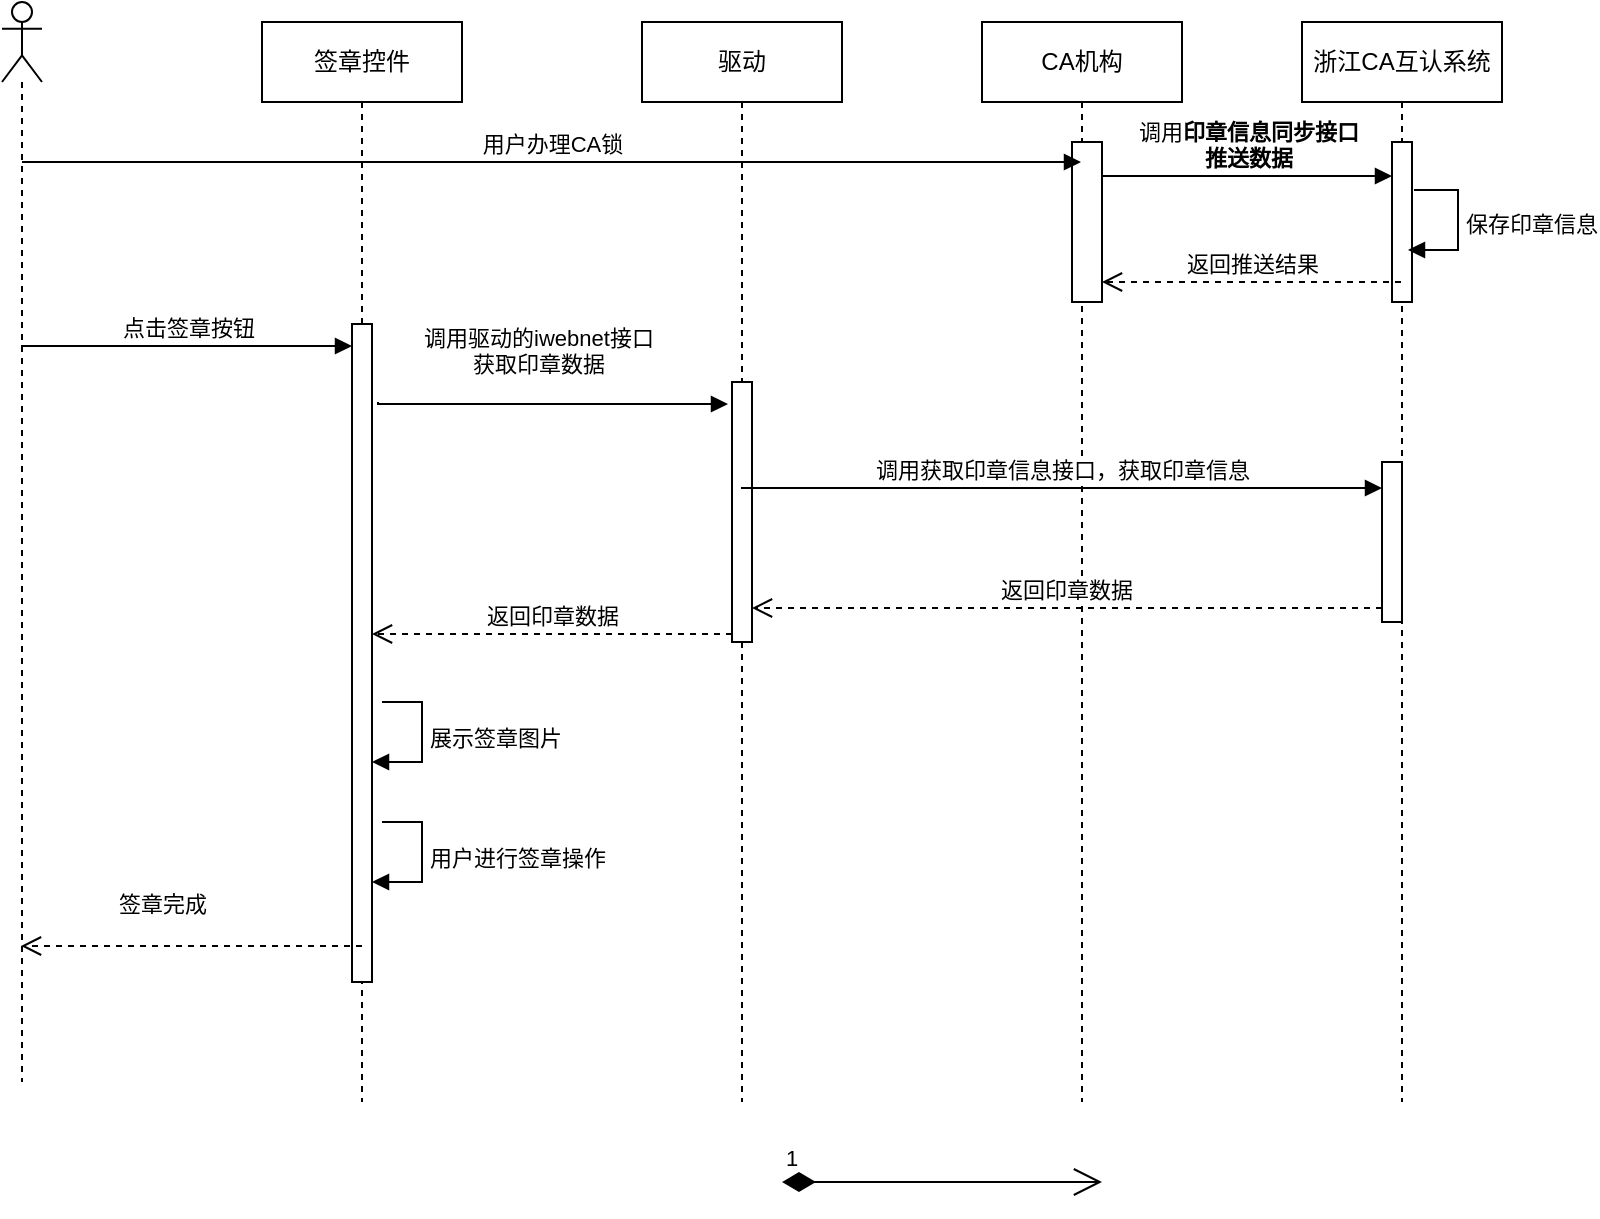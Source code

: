 <mxfile version="21.4.0" type="github">
  <diagram name="第 1 页" id="T65qTif2XA-5PiaVmCAQ">
    <mxGraphModel dx="2261" dy="764" grid="1" gridSize="10" guides="1" tooltips="1" connect="1" arrows="1" fold="1" page="1" pageScale="1" pageWidth="827" pageHeight="1169" math="0" shadow="0">
      <root>
        <mxCell id="0" />
        <mxCell id="1" parent="0" />
        <mxCell id="irk-B1uaEGCNgTqAXI8p-5" value="CA机构" style="shape=umlLifeline;perimeter=lifelinePerimeter;whiteSpace=wrap;html=1;container=1;dropTarget=0;collapsible=0;recursiveResize=0;outlineConnect=0;portConstraint=eastwest;newEdgeStyle={&quot;edgeStyle&quot;:&quot;elbowEdgeStyle&quot;,&quot;elbow&quot;:&quot;vertical&quot;,&quot;curved&quot;:0,&quot;rounded&quot;:0};" parent="1" vertex="1">
          <mxGeometry x="30" y="20" width="100" height="540" as="geometry" />
        </mxCell>
        <mxCell id="irk-B1uaEGCNgTqAXI8p-13" value="" style="html=1;points=[];perimeter=orthogonalPerimeter;outlineConnect=0;targetShapes=umlLifeline;portConstraint=eastwest;newEdgeStyle={&quot;edgeStyle&quot;:&quot;elbowEdgeStyle&quot;,&quot;elbow&quot;:&quot;vertical&quot;,&quot;curved&quot;:0,&quot;rounded&quot;:0};" parent="irk-B1uaEGCNgTqAXI8p-5" vertex="1">
          <mxGeometry x="45" y="60" width="15" height="80" as="geometry" />
        </mxCell>
        <mxCell id="irk-B1uaEGCNgTqAXI8p-6" value="浙江CA互认系统" style="shape=umlLifeline;perimeter=lifelinePerimeter;whiteSpace=wrap;html=1;container=1;dropTarget=0;collapsible=0;recursiveResize=0;outlineConnect=0;portConstraint=eastwest;newEdgeStyle={&quot;edgeStyle&quot;:&quot;elbowEdgeStyle&quot;,&quot;elbow&quot;:&quot;vertical&quot;,&quot;curved&quot;:0,&quot;rounded&quot;:0};" parent="1" vertex="1">
          <mxGeometry x="190" y="20" width="100" height="540" as="geometry" />
        </mxCell>
        <mxCell id="irk-B1uaEGCNgTqAXI8p-14" value="" style="html=1;points=[];perimeter=orthogonalPerimeter;outlineConnect=0;targetShapes=umlLifeline;portConstraint=eastwest;newEdgeStyle={&quot;edgeStyle&quot;:&quot;elbowEdgeStyle&quot;,&quot;elbow&quot;:&quot;vertical&quot;,&quot;curved&quot;:0,&quot;rounded&quot;:0};" parent="irk-B1uaEGCNgTqAXI8p-6" vertex="1">
          <mxGeometry x="45" y="60" width="10" height="80" as="geometry" />
        </mxCell>
        <mxCell id="irk-B1uaEGCNgTqAXI8p-36" value="" style="html=1;points=[];perimeter=orthogonalPerimeter;outlineConnect=0;targetShapes=umlLifeline;portConstraint=eastwest;newEdgeStyle={&quot;edgeStyle&quot;:&quot;elbowEdgeStyle&quot;,&quot;elbow&quot;:&quot;vertical&quot;,&quot;curved&quot;:0,&quot;rounded&quot;:0};" parent="irk-B1uaEGCNgTqAXI8p-6" vertex="1">
          <mxGeometry x="40" y="220" width="10" height="80" as="geometry" />
        </mxCell>
        <mxCell id="irk-B1uaEGCNgTqAXI8p-8" value="驱动" style="shape=umlLifeline;perimeter=lifelinePerimeter;whiteSpace=wrap;html=1;container=1;dropTarget=0;collapsible=0;recursiveResize=0;outlineConnect=0;portConstraint=eastwest;newEdgeStyle={&quot;edgeStyle&quot;:&quot;elbowEdgeStyle&quot;,&quot;elbow&quot;:&quot;vertical&quot;,&quot;curved&quot;:0,&quot;rounded&quot;:0};" parent="1" vertex="1">
          <mxGeometry x="-140" y="20" width="100" height="540" as="geometry" />
        </mxCell>
        <mxCell id="irk-B1uaEGCNgTqAXI8p-33" value="" style="html=1;points=[];perimeter=orthogonalPerimeter;outlineConnect=0;targetShapes=umlLifeline;portConstraint=eastwest;newEdgeStyle={&quot;edgeStyle&quot;:&quot;elbowEdgeStyle&quot;,&quot;elbow&quot;:&quot;vertical&quot;,&quot;curved&quot;:0,&quot;rounded&quot;:0};" parent="irk-B1uaEGCNgTqAXI8p-8" vertex="1">
          <mxGeometry x="45" y="180" width="10" height="130" as="geometry" />
        </mxCell>
        <mxCell id="irk-B1uaEGCNgTqAXI8p-9" value="签章控件" style="shape=umlLifeline;perimeter=lifelinePerimeter;whiteSpace=wrap;html=1;container=1;dropTarget=0;collapsible=0;recursiveResize=0;outlineConnect=0;portConstraint=eastwest;newEdgeStyle={&quot;edgeStyle&quot;:&quot;elbowEdgeStyle&quot;,&quot;elbow&quot;:&quot;vertical&quot;,&quot;curved&quot;:0,&quot;rounded&quot;:0};" parent="1" vertex="1">
          <mxGeometry x="-330" y="20" width="100" height="540" as="geometry" />
        </mxCell>
        <mxCell id="irk-B1uaEGCNgTqAXI8p-30" value="" style="html=1;points=[];perimeter=orthogonalPerimeter;outlineConnect=0;targetShapes=umlLifeline;portConstraint=eastwest;newEdgeStyle={&quot;edgeStyle&quot;:&quot;elbowEdgeStyle&quot;,&quot;elbow&quot;:&quot;vertical&quot;,&quot;curved&quot;:0,&quot;rounded&quot;:0};" parent="irk-B1uaEGCNgTqAXI8p-9" vertex="1">
          <mxGeometry x="45" y="151" width="10" height="329" as="geometry" />
        </mxCell>
        <mxCell id="irk-B1uaEGCNgTqAXI8p-18" value="调用&lt;b&gt;印章信息同步接口&lt;br&gt;推送数据&lt;br&gt;&lt;/b&gt;" style="html=1;verticalAlign=bottom;endArrow=block;edgeStyle=elbowEdgeStyle;elbow=vertical;curved=0;rounded=0;" parent="1" edge="1">
          <mxGeometry width="80" relative="1" as="geometry">
            <mxPoint x="90" y="97" as="sourcePoint" />
            <mxPoint x="235" y="97" as="targetPoint" />
          </mxGeometry>
        </mxCell>
        <mxCell id="irk-B1uaEGCNgTqAXI8p-23" value="保存印章信息" style="html=1;align=left;spacingLeft=2;endArrow=block;rounded=0;edgeStyle=orthogonalEdgeStyle;curved=0;rounded=0;" parent="1" edge="1">
          <mxGeometry x="0.013" relative="1" as="geometry">
            <mxPoint x="246" y="104" as="sourcePoint" />
            <Array as="points">
              <mxPoint x="268" y="104" />
              <mxPoint x="268" y="134" />
            </Array>
            <mxPoint x="243" y="134" as="targetPoint" />
            <mxPoint as="offset" />
          </mxGeometry>
        </mxCell>
        <mxCell id="irk-B1uaEGCNgTqAXI8p-24" value="返回推送结果" style="html=1;verticalAlign=bottom;endArrow=open;dashed=1;endSize=8;edgeStyle=elbowEdgeStyle;elbow=vertical;curved=0;rounded=0;" parent="1" source="irk-B1uaEGCNgTqAXI8p-6" edge="1">
          <mxGeometry x="0.003" relative="1" as="geometry">
            <mxPoint x="170" y="150" as="sourcePoint" />
            <mxPoint x="90" y="150" as="targetPoint" />
            <mxPoint as="offset" />
          </mxGeometry>
        </mxCell>
        <mxCell id="irk-B1uaEGCNgTqAXI8p-25" value="用户办理CA锁" style="html=1;verticalAlign=bottom;endArrow=block;edgeStyle=elbowEdgeStyle;elbow=vertical;curved=0;rounded=0;" parent="1" target="irk-B1uaEGCNgTqAXI8p-5" edge="1">
          <mxGeometry width="80" relative="1" as="geometry">
            <mxPoint x="-450" y="90" as="sourcePoint" />
            <mxPoint y="90" as="targetPoint" />
          </mxGeometry>
        </mxCell>
        <mxCell id="irk-B1uaEGCNgTqAXI8p-29" value="" style="shape=umlLifeline;perimeter=lifelinePerimeter;whiteSpace=wrap;html=1;container=1;dropTarget=0;collapsible=0;recursiveResize=0;outlineConnect=0;portConstraint=eastwest;newEdgeStyle={&quot;edgeStyle&quot;:&quot;elbowEdgeStyle&quot;,&quot;elbow&quot;:&quot;vertical&quot;,&quot;curved&quot;:0,&quot;rounded&quot;:0};participant=umlActor;" parent="1" vertex="1">
          <mxGeometry x="-460" y="10" width="20" height="540" as="geometry" />
        </mxCell>
        <mxCell id="irk-B1uaEGCNgTqAXI8p-31" value="点击签章按钮" style="html=1;verticalAlign=bottom;endArrow=block;edgeStyle=elbowEdgeStyle;elbow=vertical;curved=0;rounded=0;" parent="1" edge="1">
          <mxGeometry x="0.003" relative="1" as="geometry">
            <mxPoint x="-450.5" y="182" as="sourcePoint" />
            <mxPoint x="-285" y="182" as="targetPoint" />
            <mxPoint as="offset" />
          </mxGeometry>
        </mxCell>
        <mxCell id="irk-B1uaEGCNgTqAXI8p-34" value="调用驱动的iwebnet接口&lt;br&gt;获取印章数据" style="html=1;verticalAlign=bottom;endArrow=block;edgeStyle=elbowEdgeStyle;elbow=vertical;curved=0;rounded=0;" parent="1" edge="1">
          <mxGeometry x="-0.08" y="11" relative="1" as="geometry">
            <mxPoint x="-272" y="210" as="sourcePoint" />
            <mxPoint x="-97" y="211" as="targetPoint" />
            <Array as="points">
              <mxPoint x="-282" y="211" />
            </Array>
            <mxPoint as="offset" />
          </mxGeometry>
        </mxCell>
        <mxCell id="irk-B1uaEGCNgTqAXI8p-37" value="调用获取印章信息接口，获取印章信息" style="html=1;verticalAlign=bottom;endArrow=block;edgeStyle=elbowEdgeStyle;elbow=vertical;curved=0;rounded=0;" parent="1" edge="1">
          <mxGeometry relative="1" as="geometry">
            <mxPoint x="-90.5" y="253" as="sourcePoint" />
            <mxPoint x="230" y="253" as="targetPoint" />
          </mxGeometry>
        </mxCell>
        <mxCell id="irk-B1uaEGCNgTqAXI8p-38" value="返回印章数据" style="html=1;verticalAlign=bottom;endArrow=open;dashed=1;endSize=8;edgeStyle=elbowEdgeStyle;elbow=vertical;curved=0;rounded=0;" parent="1" edge="1">
          <mxGeometry x="0.003" relative="1" as="geometry">
            <mxPoint x="-85" y="313" as="targetPoint" />
            <mxPoint x="230" y="313" as="sourcePoint" />
            <mxPoint as="offset" />
          </mxGeometry>
        </mxCell>
        <mxCell id="irk-B1uaEGCNgTqAXI8p-35" value="返回印章数据" style="html=1;verticalAlign=bottom;endArrow=open;dashed=1;endSize=8;edgeStyle=elbowEdgeStyle;elbow=vertical;curved=0;rounded=0;" parent="1" target="irk-B1uaEGCNgTqAXI8p-30" edge="1">
          <mxGeometry x="0.003" relative="1" as="geometry">
            <mxPoint x="-280" y="326" as="targetPoint" />
            <mxPoint x="-95" y="326" as="sourcePoint" />
            <mxPoint as="offset" />
          </mxGeometry>
        </mxCell>
        <mxCell id="irk-B1uaEGCNgTqAXI8p-43" value="展示签章图片" style="html=1;align=left;spacingLeft=2;endArrow=block;rounded=0;edgeStyle=orthogonalEdgeStyle;curved=0;rounded=0;" parent="1" edge="1">
          <mxGeometry x="0.012" relative="1" as="geometry">
            <mxPoint x="-270" y="360" as="sourcePoint" />
            <Array as="points">
              <mxPoint x="-250" y="390" />
            </Array>
            <mxPoint x="-275" y="390" as="targetPoint" />
            <mxPoint as="offset" />
          </mxGeometry>
        </mxCell>
        <mxCell id="irk-B1uaEGCNgTqAXI8p-44" value="用户进行签章操作" style="html=1;align=left;spacingLeft=2;endArrow=block;rounded=0;edgeStyle=orthogonalEdgeStyle;curved=0;rounded=0;" parent="1" edge="1">
          <mxGeometry x="0.012" relative="1" as="geometry">
            <mxPoint x="-270" y="420" as="sourcePoint" />
            <Array as="points">
              <mxPoint x="-250" y="450" />
            </Array>
            <mxPoint x="-275" y="450" as="targetPoint" />
            <mxPoint as="offset" />
          </mxGeometry>
        </mxCell>
        <mxCell id="irk-B1uaEGCNgTqAXI8p-45" value="签章完成" style="html=1;verticalAlign=bottom;endArrow=open;dashed=1;endSize=8;edgeStyle=elbowEdgeStyle;elbow=vertical;curved=0;rounded=0;" parent="1" edge="1">
          <mxGeometry x="0.173" y="-12" relative="1" as="geometry">
            <mxPoint x="-280" y="482" as="sourcePoint" />
            <mxPoint x="-450.5" y="482" as="targetPoint" />
            <mxPoint as="offset" />
          </mxGeometry>
        </mxCell>
        <mxCell id="fCXaByIH2tbGKbb1Bg6H-1" value="1" style="endArrow=open;html=1;endSize=12;startArrow=diamondThin;startSize=14;startFill=1;edgeStyle=orthogonalEdgeStyle;align=left;verticalAlign=bottom;rounded=0;" edge="1" parent="1">
          <mxGeometry x="-1" y="3" relative="1" as="geometry">
            <mxPoint x="-70" y="600" as="sourcePoint" />
            <mxPoint x="90" y="600" as="targetPoint" />
          </mxGeometry>
        </mxCell>
      </root>
    </mxGraphModel>
  </diagram>
</mxfile>
